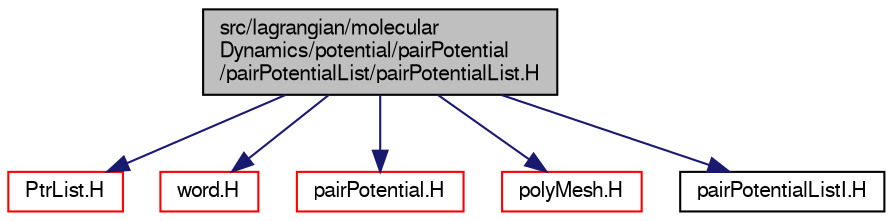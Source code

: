 digraph "src/lagrangian/molecularDynamics/potential/pairPotential/pairPotentialList/pairPotentialList.H"
{
  bgcolor="transparent";
  edge [fontname="FreeSans",fontsize="10",labelfontname="FreeSans",labelfontsize="10"];
  node [fontname="FreeSans",fontsize="10",shape=record];
  Node0 [label="src/lagrangian/molecular\lDynamics/potential/pairPotential\l/pairPotentialList/pairPotentialList.H",height=0.2,width=0.4,color="black", fillcolor="grey75", style="filled", fontcolor="black"];
  Node0 -> Node1 [color="midnightblue",fontsize="10",style="solid",fontname="FreeSans"];
  Node1 [label="PtrList.H",height=0.2,width=0.4,color="red",URL="$a08717.html"];
  Node0 -> Node30 [color="midnightblue",fontsize="10",style="solid",fontname="FreeSans"];
  Node30 [label="word.H",height=0.2,width=0.4,color="red",URL="$a12662.html"];
  Node0 -> Node53 [color="midnightblue",fontsize="10",style="solid",fontname="FreeSans"];
  Node53 [label="pairPotential.H",height=0.2,width=0.4,color="red",URL="$a06518.html"];
  Node0 -> Node104 [color="midnightblue",fontsize="10",style="solid",fontname="FreeSans"];
  Node104 [label="polyMesh.H",height=0.2,width=0.4,color="red",URL="$a11630.html"];
  Node0 -> Node224 [color="midnightblue",fontsize="10",style="solid",fontname="FreeSans"];
  Node224 [label="pairPotentialListI.H",height=0.2,width=0.4,color="black",URL="$a06578.html"];
}
